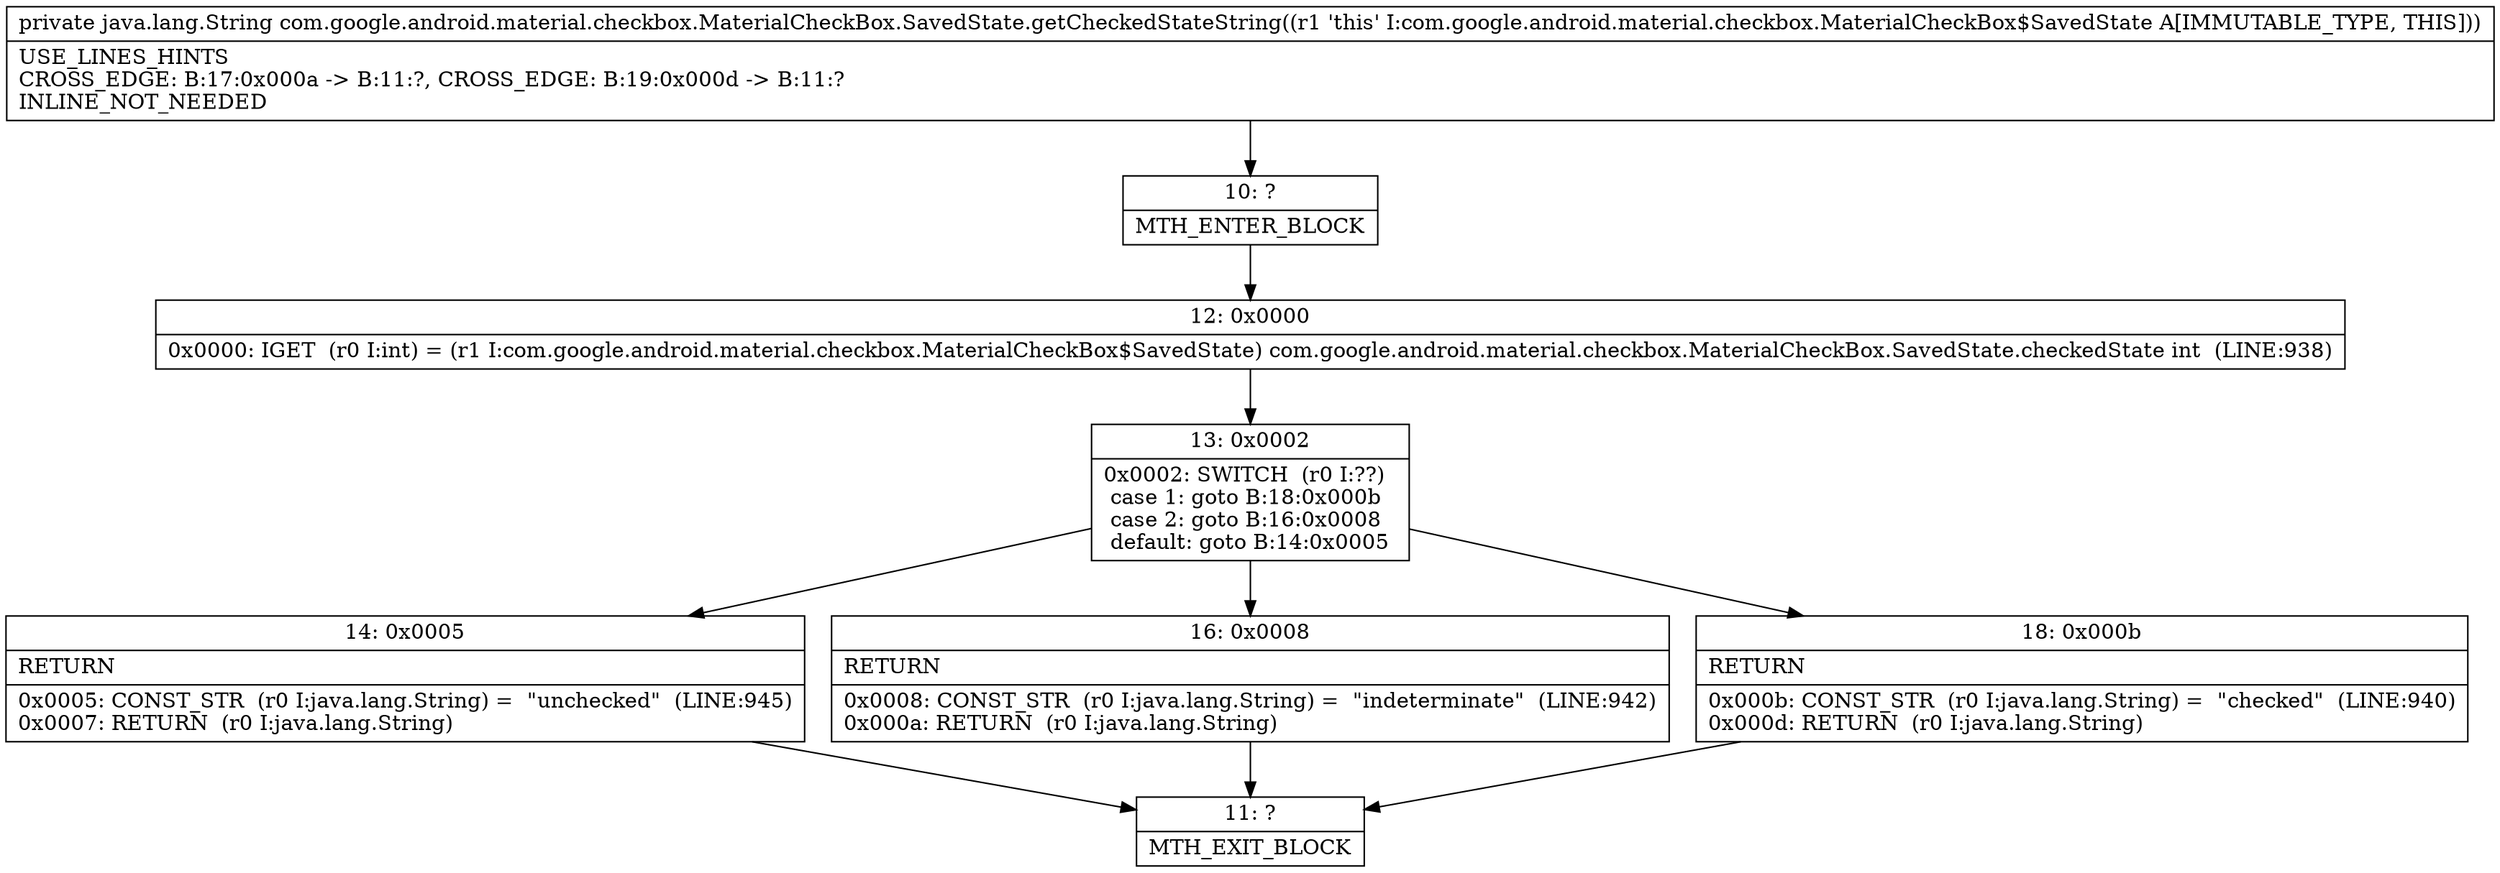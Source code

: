 digraph "CFG forcom.google.android.material.checkbox.MaterialCheckBox.SavedState.getCheckedStateString()Ljava\/lang\/String;" {
Node_10 [shape=record,label="{10\:\ ?|MTH_ENTER_BLOCK\l}"];
Node_12 [shape=record,label="{12\:\ 0x0000|0x0000: IGET  (r0 I:int) = (r1 I:com.google.android.material.checkbox.MaterialCheckBox$SavedState) com.google.android.material.checkbox.MaterialCheckBox.SavedState.checkedState int  (LINE:938)\l}"];
Node_13 [shape=record,label="{13\:\ 0x0002|0x0002: SWITCH  (r0 I:??)\l case 1: goto B:18:0x000b\l case 2: goto B:16:0x0008\l default: goto B:14:0x0005 \l}"];
Node_14 [shape=record,label="{14\:\ 0x0005|RETURN\l|0x0005: CONST_STR  (r0 I:java.lang.String) =  \"unchecked\"  (LINE:945)\l0x0007: RETURN  (r0 I:java.lang.String) \l}"];
Node_11 [shape=record,label="{11\:\ ?|MTH_EXIT_BLOCK\l}"];
Node_16 [shape=record,label="{16\:\ 0x0008|RETURN\l|0x0008: CONST_STR  (r0 I:java.lang.String) =  \"indeterminate\"  (LINE:942)\l0x000a: RETURN  (r0 I:java.lang.String) \l}"];
Node_18 [shape=record,label="{18\:\ 0x000b|RETURN\l|0x000b: CONST_STR  (r0 I:java.lang.String) =  \"checked\"  (LINE:940)\l0x000d: RETURN  (r0 I:java.lang.String) \l}"];
MethodNode[shape=record,label="{private java.lang.String com.google.android.material.checkbox.MaterialCheckBox.SavedState.getCheckedStateString((r1 'this' I:com.google.android.material.checkbox.MaterialCheckBox$SavedState A[IMMUTABLE_TYPE, THIS]))  | USE_LINES_HINTS\lCROSS_EDGE: B:17:0x000a \-\> B:11:?, CROSS_EDGE: B:19:0x000d \-\> B:11:?\lINLINE_NOT_NEEDED\l}"];
MethodNode -> Node_10;Node_10 -> Node_12;
Node_12 -> Node_13;
Node_13 -> Node_14;
Node_13 -> Node_16;
Node_13 -> Node_18;
Node_14 -> Node_11;
Node_16 -> Node_11;
Node_18 -> Node_11;
}

